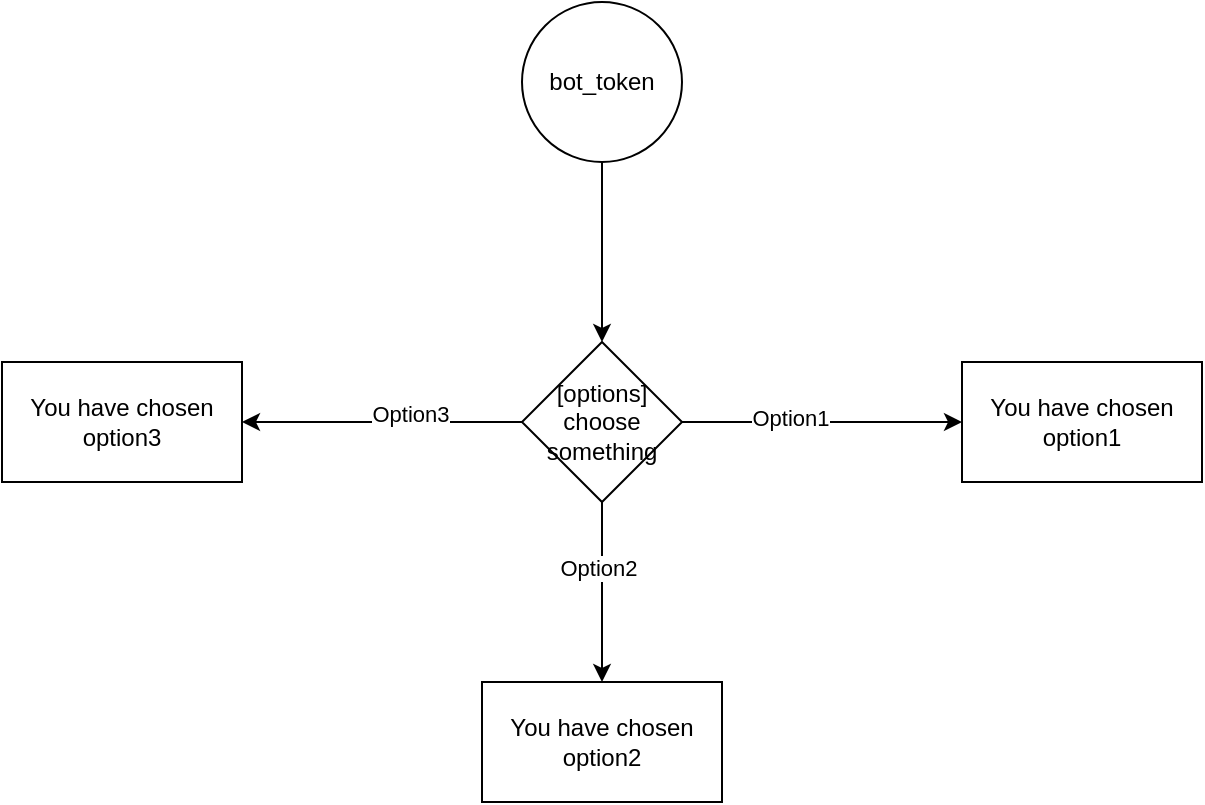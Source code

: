 <mxfile version="13.9.9" type="device"><diagram id="5gZBSFnpVaOPPJ4yZsdH" name="Page-1"><mxGraphModel dx="1086" dy="806" grid="1" gridSize="10" guides="1" tooltips="1" connect="1" arrows="1" fold="1" page="1" pageScale="1" pageWidth="827" pageHeight="1169" math="0" shadow="0"><root><mxCell id="0"/><mxCell id="1" parent="0"/><mxCell id="3fu3F3V_zZ6X2q_RppPz-3" value="" style="edgeStyle=orthogonalEdgeStyle;rounded=0;orthogonalLoop=1;jettySize=auto;html=1;exitX=0.5;exitY=1;exitDx=0;exitDy=0;" parent="1" source="S2JdpI6j3Vz_bNpRL7Yr-1" target="3fu3F3V_zZ6X2q_RppPz-2" edge="1"><mxGeometry relative="1" as="geometry"><mxPoint x="380" y="110" as="sourcePoint"/></mxGeometry></mxCell><mxCell id="3fu3F3V_zZ6X2q_RppPz-5" value="" style="edgeStyle=orthogonalEdgeStyle;rounded=0;orthogonalLoop=1;jettySize=auto;html=1;" parent="1" source="3fu3F3V_zZ6X2q_RppPz-2" target="3fu3F3V_zZ6X2q_RppPz-4" edge="1"><mxGeometry relative="1" as="geometry"/></mxCell><mxCell id="3fu3F3V_zZ6X2q_RppPz-6" value="Option1" style="edgeLabel;html=1;align=center;verticalAlign=middle;resizable=0;points=[];" parent="3fu3F3V_zZ6X2q_RppPz-5" vertex="1" connectable="0"><mxGeometry x="-0.229" y="2" relative="1" as="geometry"><mxPoint as="offset"/></mxGeometry></mxCell><mxCell id="3fu3F3V_zZ6X2q_RppPz-8" value="" style="edgeStyle=orthogonalEdgeStyle;rounded=0;orthogonalLoop=1;jettySize=auto;html=1;" parent="1" source="3fu3F3V_zZ6X2q_RppPz-2" target="3fu3F3V_zZ6X2q_RppPz-7" edge="1"><mxGeometry relative="1" as="geometry"/></mxCell><mxCell id="3fu3F3V_zZ6X2q_RppPz-9" value="Option2" style="edgeLabel;html=1;align=center;verticalAlign=middle;resizable=0;points=[];" parent="3fu3F3V_zZ6X2q_RppPz-8" vertex="1" connectable="0"><mxGeometry x="-0.267" y="-2" relative="1" as="geometry"><mxPoint as="offset"/></mxGeometry></mxCell><mxCell id="3fu3F3V_zZ6X2q_RppPz-11" value="" style="edgeStyle=orthogonalEdgeStyle;rounded=0;orthogonalLoop=1;jettySize=auto;html=1;" parent="1" source="3fu3F3V_zZ6X2q_RppPz-2" target="3fu3F3V_zZ6X2q_RppPz-10" edge="1"><mxGeometry relative="1" as="geometry"/></mxCell><mxCell id="3fu3F3V_zZ6X2q_RppPz-12" value="Option3" style="edgeLabel;html=1;align=center;verticalAlign=middle;resizable=0;points=[];" parent="3fu3F3V_zZ6X2q_RppPz-11" vertex="1" connectable="0"><mxGeometry x="-0.2" y="-4" relative="1" as="geometry"><mxPoint as="offset"/></mxGeometry></mxCell><mxCell id="3fu3F3V_zZ6X2q_RppPz-2" value="[options] choose something" style="rhombus;whiteSpace=wrap;html=1;" parent="1" vertex="1"><mxGeometry x="340" y="190" width="80" height="80" as="geometry"/></mxCell><mxCell id="3fu3F3V_zZ6X2q_RppPz-4" value="You have chosen option1" style="whiteSpace=wrap;html=1;" parent="1" vertex="1"><mxGeometry x="560" y="200" width="120" height="60" as="geometry"/></mxCell><mxCell id="3fu3F3V_zZ6X2q_RppPz-7" value="You have chosen option2" style="whiteSpace=wrap;html=1;" parent="1" vertex="1"><mxGeometry x="320" y="360" width="120" height="60" as="geometry"/></mxCell><mxCell id="3fu3F3V_zZ6X2q_RppPz-10" value="You have chosen option3" style="whiteSpace=wrap;html=1;" parent="1" vertex="1"><mxGeometry x="80" y="200" width="120" height="60" as="geometry"/></mxCell><mxCell id="S2JdpI6j3Vz_bNpRL7Yr-1" value="bot_token" style="ellipse;whiteSpace=wrap;html=1;aspect=fixed;" parent="1" vertex="1"><mxGeometry x="340" y="20" width="80" height="80" as="geometry"/></mxCell></root></mxGraphModel></diagram></mxfile>
